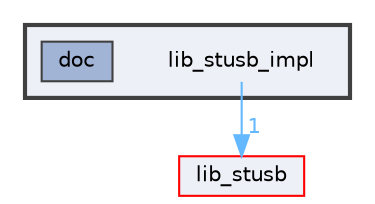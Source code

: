digraph "lib_stusb_impl"
{
 // LATEX_PDF_SIZE
  bgcolor="transparent";
  edge [fontname=Helvetica,fontsize=10,labelfontname=Helvetica,labelfontsize=10];
  node [fontname=Helvetica,fontsize=10,shape=box,height=0.2,width=0.4];
  compound=true
  subgraph clusterdir_43d46591ae519a25212fe5b6787e9c75 {
    graph [ bgcolor="#edf0f7", pencolor="grey25", label="", fontname=Helvetica,fontsize=10 style="filled,bold", URL="dir_43d46591ae519a25212fe5b6787e9c75.html",tooltip=""]
    dir_43d46591ae519a25212fe5b6787e9c75 [shape=plaintext, label="lib_stusb_impl"];
  dir_89de4ba77d533ead63a02a49e0d33fe7 [label="doc", fillcolor="#a2b4d6", color="grey25", style="filled", URL="dir_89de4ba77d533ead63a02a49e0d33fe7.html",tooltip=""];
  }
  dir_6e6613efa523d87b588765834ab17ad9 [label="lib_stusb", fillcolor="#edf0f7", color="red", style="filled", URL="dir_6e6613efa523d87b588765834ab17ad9.html",tooltip=""];
  dir_43d46591ae519a25212fe5b6787e9c75->dir_6e6613efa523d87b588765834ab17ad9 [headlabel="1", labeldistance=1.5 headhref="dir_000023_000022.html" color="steelblue1" fontcolor="steelblue1"];
}
